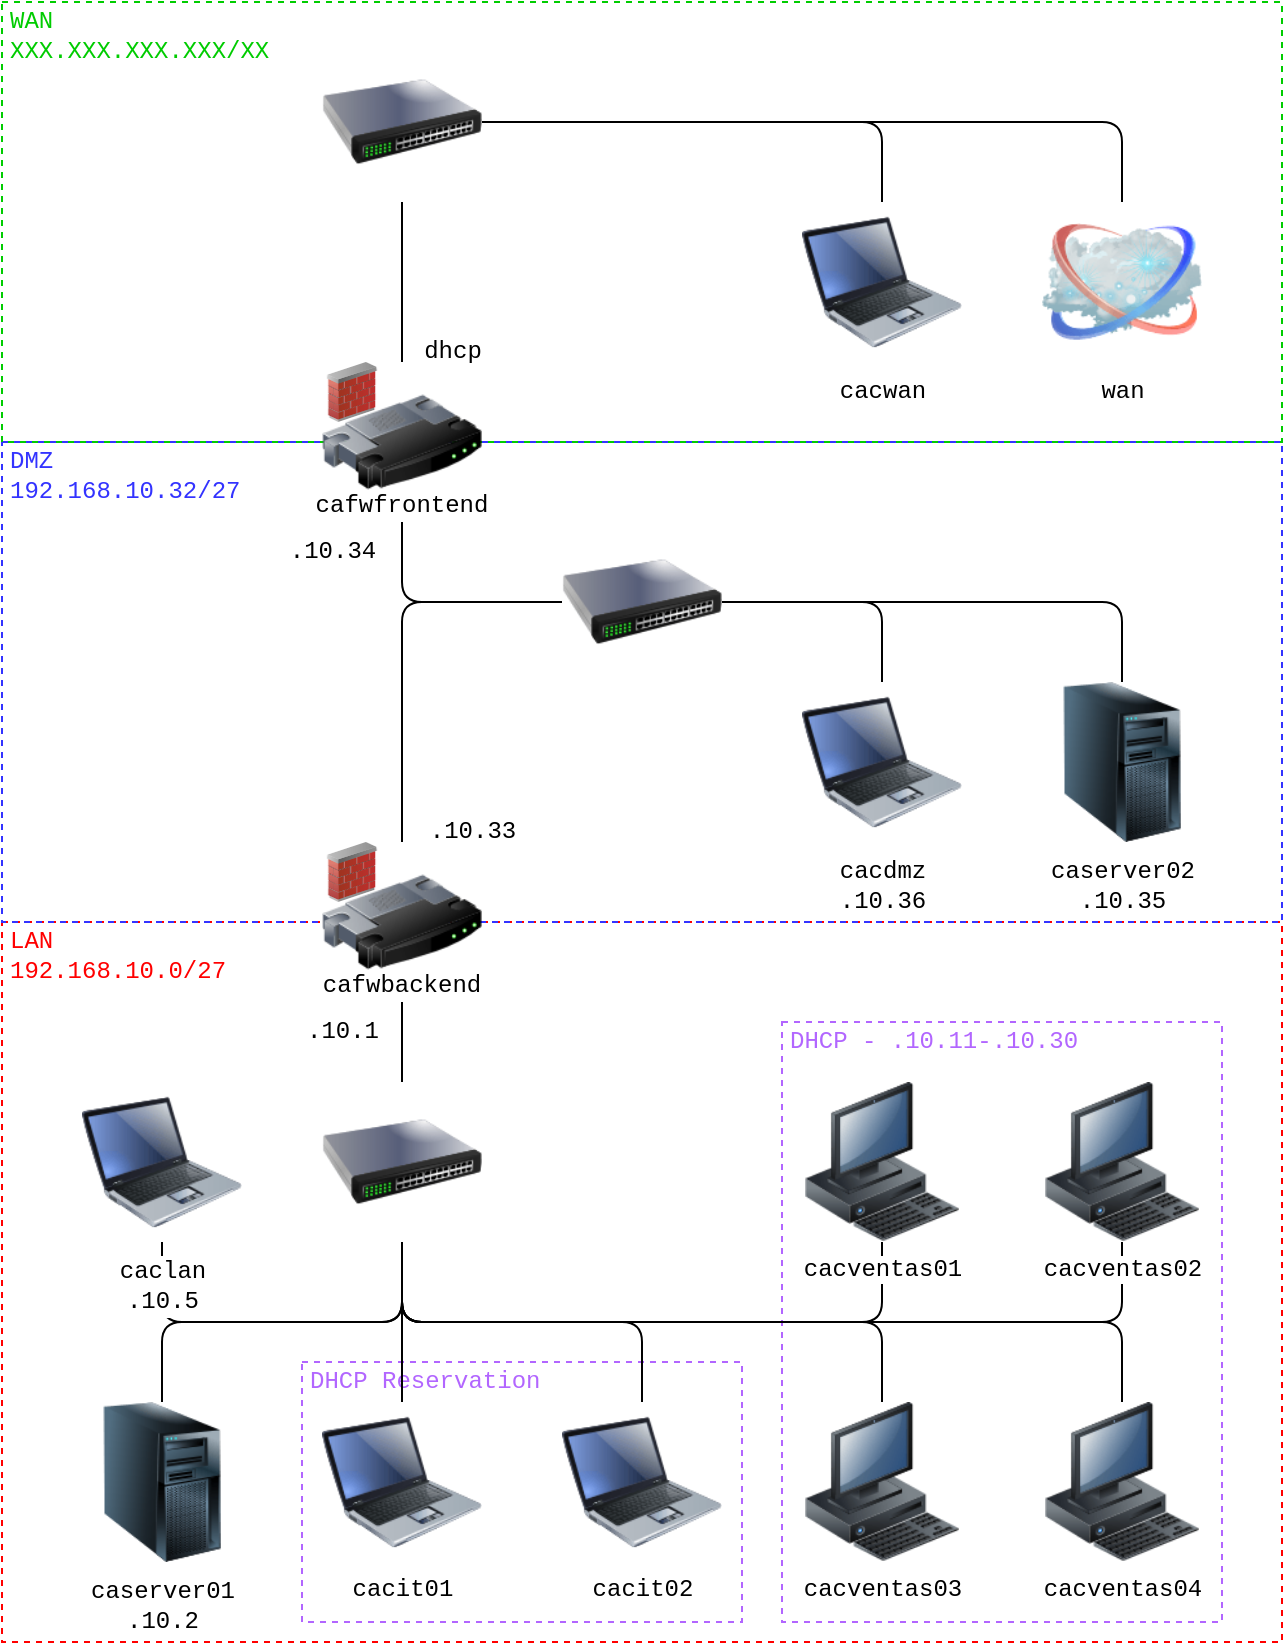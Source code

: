 <mxfile version="21.6.2" type="device">
  <diagram id="33OmDrIaeGSOIB73MbsL" name="Topologia">
    <mxGraphModel dx="1674" dy="781" grid="1" gridSize="10" guides="1" tooltips="1" connect="1" arrows="1" fold="1" page="1" pageScale="1" pageWidth="827" pageHeight="1169" math="0" shadow="0">
      <root>
        <mxCell id="0" />
        <mxCell id="1" parent="0" />
        <mxCell id="o23Nrrs_6emBy7w_cN3G-1" value="&lt;span style=&quot;&quot;&gt;&lt;font color=&quot;#ff0000&quot; face=&quot;Courier New&quot;&gt;LAN&lt;br&gt;192.168.10.0/27&lt;/font&gt;&lt;br&gt;&lt;/span&gt;" style="html=1;fontColor=#FF3333;fontStyle=0;align=left;verticalAlign=top;spacing=0;labelBorderColor=none;fillColor=none;dashed=1;strokeWidth=1;strokeColor=#FF0000;spacingLeft=4;spacingTop=-3;" parent="1" vertex="1">
          <mxGeometry x="80" y="460" width="640" height="360" as="geometry" />
        </mxCell>
        <mxCell id="o23Nrrs_6emBy7w_cN3G-4" value="&lt;font color=&quot;#3333ff&quot; style=&quot;&quot;&gt;&lt;font face=&quot;Courier New&quot;&gt;DMZ&lt;br&gt;192.168.10.32/27&lt;/font&gt;&lt;br&gt;&lt;/font&gt;" style="html=1;fontColor=#FF3333;fontStyle=0;align=left;verticalAlign=top;spacing=0;labelBorderColor=none;fillColor=none;dashed=1;strokeWidth=1;strokeColor=#3333FF;spacingLeft=4;spacingTop=-3;" parent="1" vertex="1">
          <mxGeometry x="80" y="220" width="640" height="240" as="geometry" />
        </mxCell>
        <mxCell id="arEiqzPymut2pV-jFZNy-126" value="&lt;font face=&quot;Courier New&quot; color=&quot;#b266ff&quot;&gt;&lt;span style=&quot;&quot;&gt;DHCP Reservation&lt;/span&gt;&lt;/font&gt;" style="html=1;fontColor=#FF3333;fontStyle=0;align=left;verticalAlign=top;spacing=0;labelBorderColor=none;fillColor=none;dashed=1;strokeWidth=1;strokeColor=#B266FF;spacingLeft=4;spacingTop=-3;" parent="1" vertex="1">
          <mxGeometry x="230" y="680" width="220" height="130" as="geometry" />
        </mxCell>
        <mxCell id="a8zwOk9L44SKZ_68pjwN-44" style="edgeStyle=orthogonalEdgeStyle;rounded=1;orthogonalLoop=1;jettySize=auto;html=1;exitX=0.5;exitY=0;exitDx=0;exitDy=0;endArrow=none;endFill=0;strokeColor=default;elbow=vertical;entryX=0.5;entryY=1;entryDx=0;entryDy=0;strokeWidth=1;fontStyle=0" parent="1" source="a8zwOk9L44SKZ_68pjwN-42" target="a8zwOk9L44SKZ_68pjwN-40" edge="1">
          <mxGeometry relative="1" as="geometry">
            <mxPoint x="170" y="350" as="sourcePoint" />
            <mxPoint x="10" y="310" as="targetPoint" />
            <Array as="points" />
          </mxGeometry>
        </mxCell>
        <mxCell id="TXaRUqyJ7K6isS5sePby-1" value="&lt;span style=&quot;&quot;&gt;&lt;font color=&quot;#b266ff&quot; face=&quot;Courier New&quot;&gt;DHCP - .10.11-.10.30&lt;/font&gt;&lt;br&gt;&lt;/span&gt;" style="html=1;fontColor=#FF3333;fontStyle=0;align=left;verticalAlign=top;spacing=0;labelBorderColor=none;fillColor=none;dashed=1;strokeWidth=1;strokeColor=#B266FF;spacingLeft=4;spacingTop=-3;" parent="1" vertex="1">
          <mxGeometry x="470" y="510" width="220" height="300" as="geometry" />
        </mxCell>
        <mxCell id="o23Nrrs_6emBy7w_cN3G-2" value="&lt;font face=&quot;Courier New&quot; color=&quot;#00cc00&quot; style=&quot;&quot;&gt;WAN&lt;br&gt;XXX.XXX.XXX.XXX/XX&lt;br&gt;&lt;/font&gt;" style="html=1;fontColor=#FF3333;fontStyle=0;align=left;verticalAlign=top;spacing=0;labelBorderColor=none;fillColor=none;dashed=1;strokeWidth=1;strokeColor=#00CC00;spacingLeft=4;spacingTop=-3;" parent="1" vertex="1">
          <mxGeometry x="80" width="640" height="220" as="geometry" />
        </mxCell>
        <mxCell id="a8zwOk9L44SKZ_68pjwN-39" style="edgeStyle=orthogonalEdgeStyle;rounded=1;orthogonalLoop=1;jettySize=auto;html=1;endArrow=none;endFill=0;strokeColor=default;elbow=vertical;entryX=0.5;entryY=0;entryDx=0;entryDy=0;fontStyle=0;exitX=1;exitY=0.5;exitDx=0;exitDy=0;" parent="1" source="5iX69bP8DZIQJmz3BlHw-1" target="a8zwOk9L44SKZ_68pjwN-38" edge="1">
          <mxGeometry relative="1" as="geometry">
            <mxPoint x="280" y="180" as="sourcePoint" />
            <Array as="points" />
          </mxGeometry>
        </mxCell>
        <mxCell id="a8zwOk9L44SKZ_68pjwN-35" value="" style="image;html=1;image=img/lib/clip_art/networking/Switch_128x128.png;strokeColor=#3333FF;labelBorderColor=none;fontStyle=0" parent="1" vertex="1">
          <mxGeometry x="360" y="260" width="80" height="80" as="geometry" />
        </mxCell>
        <mxCell id="a8zwOk9L44SKZ_68pjwN-36" value="&lt;font face=&quot;Courier New&quot;&gt;&lt;span&gt;caserver01&lt;br&gt;&lt;/span&gt;.10.2&lt;br&gt;&lt;/font&gt;" style="image;html=1;image=img/lib/clip_art/computers/Server_Tower_128x128.png;strokeColor=#3333FF;fontStyle=0" parent="1" vertex="1">
          <mxGeometry x="120" y="700" width="80" height="80" as="geometry" />
        </mxCell>
        <mxCell id="a8zwOk9L44SKZ_68pjwN-37" value="&lt;font face=&quot;Courier New&quot;&gt;&lt;span&gt;caserver02&lt;/span&gt;&lt;br&gt;.10.35&lt;br&gt;&lt;/font&gt;" style="image;html=1;image=img/lib/clip_art/computers/Server_Tower_128x128.png;strokeColor=#3333FF;fontStyle=0" parent="1" vertex="1">
          <mxGeometry x="600" y="340" width="80" height="80" as="geometry" />
        </mxCell>
        <mxCell id="a8zwOk9L44SKZ_68pjwN-38" value="&lt;font face=&quot;Courier New&quot;&gt;wan&lt;/font&gt;" style="image;html=1;image=img/lib/clip_art/networking/Cloud_128x128.png;strokeColor=#3333FF;fontStyle=0" parent="1" vertex="1">
          <mxGeometry x="600" y="100" width="80" height="80" as="geometry" />
        </mxCell>
        <mxCell id="a8zwOk9L44SKZ_68pjwN-42" value="&lt;span&gt;cacit01&lt;/span&gt;" style="image;html=1;image=img/lib/clip_art/computers/Laptop_128x128.png;strokeColor=#3333FF;fontFamily=Courier New;fontStyle=0" parent="1" vertex="1">
          <mxGeometry x="240" y="700" width="80" height="80" as="geometry" />
        </mxCell>
        <mxCell id="a8zwOk9L44SKZ_68pjwN-43" value="&lt;span&gt;cacit02&lt;/span&gt;" style="image;html=1;image=img/lib/clip_art/computers/Laptop_128x128.png;strokeColor=#3333FF;fontFamily=Courier New;fontStyle=0" parent="1" vertex="1">
          <mxGeometry x="360" y="700" width="80" height="80" as="geometry" />
        </mxCell>
        <mxCell id="a8zwOk9L44SKZ_68pjwN-45" style="edgeStyle=orthogonalEdgeStyle;rounded=1;orthogonalLoop=1;jettySize=auto;html=1;exitX=0.5;exitY=0;exitDx=0;exitDy=0;endArrow=none;endFill=0;strokeColor=default;elbow=vertical;entryX=0.5;entryY=1;entryDx=0;entryDy=0;strokeWidth=1;fontStyle=0" parent="1" source="a8zwOk9L44SKZ_68pjwN-43" target="a8zwOk9L44SKZ_68pjwN-40" edge="1">
          <mxGeometry relative="1" as="geometry">
            <mxPoint x="-30" y="750" as="sourcePoint" />
            <mxPoint x="290" y="590" as="targetPoint" />
            <Array as="points" />
          </mxGeometry>
        </mxCell>
        <mxCell id="a8zwOk9L44SKZ_68pjwN-46" style="edgeStyle=orthogonalEdgeStyle;rounded=1;orthogonalLoop=1;jettySize=auto;html=1;exitX=0.5;exitY=1;exitDx=0;exitDy=0;endArrow=none;endFill=0;strokeColor=default;elbow=vertical;entryX=0.5;entryY=0;entryDx=0;entryDy=0;strokeWidth=1;fontStyle=0" parent="1" source="a8zwOk9L44SKZ_68pjwN-40" target="a8zwOk9L44SKZ_68pjwN-36" edge="1">
          <mxGeometry relative="1" as="geometry">
            <mxPoint x="170" y="350" as="sourcePoint" />
            <mxPoint x="10" y="310" as="targetPoint" />
            <Array as="points" />
          </mxGeometry>
        </mxCell>
        <mxCell id="a8zwOk9L44SKZ_68pjwN-48" style="edgeStyle=orthogonalEdgeStyle;rounded=1;orthogonalLoop=1;jettySize=auto;html=1;exitX=0.5;exitY=0;exitDx=0;exitDy=0;endArrow=none;endFill=0;strokeColor=default;elbow=vertical;entryX=0.5;entryY=1;entryDx=0;entryDy=0;fontStyle=0" parent="1" source="a8zwOk9L44SKZ_68pjwN-40" edge="1">
          <mxGeometry relative="1" as="geometry">
            <mxPoint x="930" y="90" as="sourcePoint" />
            <mxPoint x="280" y="500" as="targetPoint" />
            <Array as="points" />
          </mxGeometry>
        </mxCell>
        <mxCell id="a8zwOk9L44SKZ_68pjwN-49" style="edgeStyle=orthogonalEdgeStyle;rounded=1;orthogonalLoop=1;jettySize=auto;html=1;endArrow=none;endFill=0;strokeColor=default;elbow=vertical;entryX=0;entryY=0.5;entryDx=0;entryDy=0;fontStyle=0;exitX=0.5;exitY=1;exitDx=0;exitDy=0;" parent="1" source="yhOIqpPcjkazi2Z7zuX--2" target="a8zwOk9L44SKZ_68pjwN-35" edge="1">
          <mxGeometry relative="1" as="geometry">
            <mxPoint x="280" y="260" as="sourcePoint" />
            <mxPoint x="770" y="50" as="targetPoint" />
            <Array as="points" />
          </mxGeometry>
        </mxCell>
        <mxCell id="a8zwOk9L44SKZ_68pjwN-50" style="edgeStyle=orthogonalEdgeStyle;rounded=1;orthogonalLoop=1;jettySize=auto;html=1;exitX=0.5;exitY=0;exitDx=0;exitDy=0;endArrow=none;endFill=0;strokeColor=default;elbow=vertical;entryX=0;entryY=0.5;entryDx=0;entryDy=0;startArrow=none;fontStyle=0" parent="1" source="bo6uI4muf2ykNfwtQREq-3" target="a8zwOk9L44SKZ_68pjwN-35" edge="1">
          <mxGeometry relative="1" as="geometry">
            <mxPoint x="280" y="420" as="sourcePoint" />
            <mxPoint x="330" y="270" as="targetPoint" />
            <Array as="points" />
          </mxGeometry>
        </mxCell>
        <mxCell id="a8zwOk9L44SKZ_68pjwN-51" style="edgeStyle=orthogonalEdgeStyle;rounded=1;orthogonalLoop=1;jettySize=auto;html=1;exitX=1;exitY=0.5;exitDx=0;exitDy=0;endArrow=none;endFill=0;strokeColor=default;elbow=vertical;entryX=0.5;entryY=0;entryDx=0;entryDy=0;fontStyle=0" parent="1" source="a8zwOk9L44SKZ_68pjwN-35" target="a8zwOk9L44SKZ_68pjwN-37" edge="1">
          <mxGeometry relative="1" as="geometry">
            <mxPoint x="290" y="110" as="sourcePoint" />
            <mxPoint x="770" y="50" as="targetPoint" />
            <Array as="points" />
          </mxGeometry>
        </mxCell>
        <mxCell id="a8zwOk9L44SKZ_68pjwN-52" value="&lt;font face=&quot;Courier New&quot;&gt;&lt;span&gt;cacdmz&lt;/span&gt;&lt;br&gt;.10.36&lt;br&gt;&lt;/font&gt;" style="image;html=1;image=img/lib/clip_art/computers/Laptop_128x128.png;strokeColor=#3333FF;fontStyle=0" parent="1" vertex="1">
          <mxGeometry x="480" y="340" width="80" height="80" as="geometry" />
        </mxCell>
        <mxCell id="a8zwOk9L44SKZ_68pjwN-53" style="edgeStyle=orthogonalEdgeStyle;rounded=1;orthogonalLoop=1;jettySize=auto;html=1;exitX=1;exitY=0.5;exitDx=0;exitDy=0;endArrow=none;endFill=0;strokeColor=default;elbow=vertical;entryX=0.5;entryY=0;entryDx=0;entryDy=0;fontStyle=0" parent="1" source="a8zwOk9L44SKZ_68pjwN-35" target="a8zwOk9L44SKZ_68pjwN-52" edge="1">
          <mxGeometry relative="1" as="geometry">
            <mxPoint x="410" y="270" as="sourcePoint" />
            <mxPoint x="820" y="290" as="targetPoint" />
            <Array as="points">
              <mxPoint x="520" y="300" />
            </Array>
          </mxGeometry>
        </mxCell>
        <mxCell id="a8zwOk9L44SKZ_68pjwN-40" value="" style="image;html=1;image=img/lib/clip_art/networking/Switch_128x128.png;strokeColor=#3333FF;fontFamily=Courier New;fontStyle=0" parent="1" vertex="1">
          <mxGeometry x="240" y="540" width="80" height="80" as="geometry" />
        </mxCell>
        <mxCell id="o23Nrrs_6emBy7w_cN3G-14" style="edgeStyle=orthogonalEdgeStyle;rounded=1;orthogonalLoop=1;jettySize=auto;html=1;exitX=0.5;exitY=1;exitDx=0;exitDy=0;endArrow=none;endFill=0;strokeColor=default;elbow=vertical;entryX=0.5;entryY=1;entryDx=0;entryDy=0;strokeWidth=1;fontStyle=0" parent="1" source="o23Nrrs_6emBy7w_cN3G-13" target="a8zwOk9L44SKZ_68pjwN-40" edge="1">
          <mxGeometry relative="1" as="geometry">
            <mxPoint x="410" y="710" as="sourcePoint" />
            <mxPoint x="290" y="630" as="targetPoint" />
            <Array as="points">
              <mxPoint x="520" y="660" />
              <mxPoint x="280" y="660" />
            </Array>
          </mxGeometry>
        </mxCell>
        <mxCell id="o23Nrrs_6emBy7w_cN3G-13" value="&lt;span&gt;cacventas01&lt;/span&gt;" style="image;html=1;image=img/lib/clip_art/computers/Workstation_128x128.png;strokeColor=#3333FF;fontFamily=Courier New;fontStyle=0" parent="1" vertex="1">
          <mxGeometry x="480" y="540" width="80" height="80" as="geometry" />
        </mxCell>
        <mxCell id="arEiqzPymut2pV-jFZNy-123" style="edgeStyle=orthogonalEdgeStyle;rounded=1;orthogonalLoop=1;jettySize=auto;html=1;endArrow=none;endFill=0;strokeColor=default;elbow=vertical;entryX=0.5;entryY=1;entryDx=0;entryDy=0;strokeWidth=1;exitX=0.5;exitY=0;exitDx=0;exitDy=0;fontStyle=0" parent="1" source="a8zwOk9L44SKZ_68pjwN-61" target="a8zwOk9L44SKZ_68pjwN-40" edge="1">
          <mxGeometry relative="1" as="geometry">
            <mxPoint x="530" y="630" as="sourcePoint" />
            <mxPoint x="290" y="630" as="targetPoint" />
            <Array as="points" />
          </mxGeometry>
        </mxCell>
        <mxCell id="arEiqzPymut2pV-jFZNy-124" style="edgeStyle=orthogonalEdgeStyle;rounded=1;orthogonalLoop=1;jettySize=auto;html=1;exitX=0.5;exitY=1;exitDx=0;exitDy=0;endArrow=none;endFill=0;strokeColor=default;elbow=vertical;entryX=0.5;entryY=1;entryDx=0;entryDy=0;strokeWidth=1;fontStyle=0" parent="1" source="o23Nrrs_6emBy7w_cN3G-15" target="a8zwOk9L44SKZ_68pjwN-40" edge="1">
          <mxGeometry relative="1" as="geometry">
            <mxPoint x="540" y="640" as="sourcePoint" />
            <mxPoint x="300" y="640" as="targetPoint" />
            <Array as="points">
              <mxPoint x="640" y="660" />
              <mxPoint x="280" y="660" />
            </Array>
          </mxGeometry>
        </mxCell>
        <mxCell id="arEiqzPymut2pV-jFZNy-125" style="edgeStyle=orthogonalEdgeStyle;rounded=1;orthogonalLoop=1;jettySize=auto;html=1;exitX=0.5;exitY=0;exitDx=0;exitDy=0;endArrow=none;endFill=0;strokeColor=default;elbow=vertical;entryX=0.5;entryY=1;entryDx=0;entryDy=0;strokeWidth=1;fontStyle=0" parent="1" source="a8zwOk9L44SKZ_68pjwN-62" target="a8zwOk9L44SKZ_68pjwN-40" edge="1">
          <mxGeometry relative="1" as="geometry">
            <mxPoint x="550" y="650" as="sourcePoint" />
            <mxPoint x="310" y="650" as="targetPoint" />
            <Array as="points">
              <mxPoint x="640" y="660" />
              <mxPoint x="280" y="660" />
            </Array>
          </mxGeometry>
        </mxCell>
        <mxCell id="o23Nrrs_6emBy7w_cN3G-15" value="&lt;span&gt;cacventas02&lt;/span&gt;" style="image;html=1;image=img/lib/clip_art/computers/Workstation_128x128.png;strokeColor=#3333FF;fontFamily=Courier New;fontStyle=0" parent="1" vertex="1">
          <mxGeometry x="600" y="540" width="80" height="80" as="geometry" />
        </mxCell>
        <mxCell id="a8zwOk9L44SKZ_68pjwN-61" value="&lt;span&gt;cacventas03&lt;/span&gt;" style="image;html=1;image=img/lib/clip_art/computers/Workstation_128x128.png;strokeColor=#3333FF;fontFamily=Courier New;fontStyle=0" parent="1" vertex="1">
          <mxGeometry x="480" y="700" width="80" height="80" as="geometry" />
        </mxCell>
        <mxCell id="a8zwOk9L44SKZ_68pjwN-62" value="&lt;span&gt;cacventas04&lt;/span&gt;" style="image;html=1;image=img/lib/clip_art/computers/Workstation_128x128.png;strokeColor=#3333FF;fontFamily=Courier New;fontStyle=0" parent="1" vertex="1">
          <mxGeometry x="600" y="700" width="80" height="80" as="geometry" />
        </mxCell>
        <mxCell id="a1GQxm2-zjip5O00yzW4-6" value="&lt;font style=&quot;font-size: 12px;&quot; color=&quot;#000000&quot;&gt;.10.1&lt;/font&gt;" style="text;html=1;align=center;verticalAlign=middle;resizable=0;points=[];autosize=1;strokeColor=none;fillColor=none;fontColor=#B266FF;fontFamily=Courier New;fontStyle=0" parent="1" vertex="1">
          <mxGeometry x="220" y="500" width="60" height="30" as="geometry" />
        </mxCell>
        <mxCell id="a1GQxm2-zjip5O00yzW4-7" value="&lt;font style=&quot;font-size: 12px;&quot; color=&quot;#000000&quot;&gt;.10.34&lt;/font&gt;" style="text;html=1;align=center;verticalAlign=middle;resizable=0;points=[];autosize=1;strokeColor=none;fillColor=none;fontColor=#B266FF;fontFamily=Courier New;fontStyle=0" parent="1" vertex="1">
          <mxGeometry x="210" y="260" width="70" height="30" as="geometry" />
        </mxCell>
        <mxCell id="TXaRUqyJ7K6isS5sePby-6" value="&lt;font style=&quot;font-size: 12px;&quot; color=&quot;#000000&quot;&gt;.10.33&lt;/font&gt;" style="text;html=1;align=center;verticalAlign=middle;resizable=0;points=[];autosize=1;strokeColor=none;fillColor=none;fontColor=#B266FF;fontFamily=Courier New;fontStyle=0" parent="1" vertex="1">
          <mxGeometry x="280" y="400" width="70" height="30" as="geometry" />
        </mxCell>
        <mxCell id="bo6uI4muf2ykNfwtQREq-2" value="cafwbackend" style="group;verticalAlign=bottom;fontFamily=Courier New;labelBackgroundColor=default;fontStyle=0" parent="1" vertex="1" connectable="0">
          <mxGeometry x="240" y="420" width="80" height="80" as="geometry" />
        </mxCell>
        <mxCell id="bo6uI4muf2ykNfwtQREq-3" value="" style="image;html=1;image=img/lib/clip_art/networking/Router_128x128.png;strokeColor=#3333FF;fontStyle=0" parent="bo6uI4muf2ykNfwtQREq-2" vertex="1">
          <mxGeometry width="80" height="80" as="geometry" />
        </mxCell>
        <mxCell id="bo6uI4muf2ykNfwtQREq-4" value="" style="image;html=1;image=img/lib/clip_art/networking/Firewall_02_128x128.png;strokeColor=#3333FF;fontStyle=0" parent="bo6uI4muf2ykNfwtQREq-2" vertex="1">
          <mxGeometry width="30" height="30" as="geometry" />
        </mxCell>
        <mxCell id="a1GQxm2-zjip5O00yzW4-8" value="&lt;font style=&quot;font-size: 12px;&quot; color=&quot;#000000&quot;&gt;dhcp&lt;/font&gt;" style="text;html=1;align=center;verticalAlign=middle;resizable=0;points=[];autosize=1;strokeColor=none;fillColor=none;fontColor=#B266FF;fontFamily=Courier New;fontStyle=0" parent="1" vertex="1">
          <mxGeometry x="280" y="160" width="50" height="30" as="geometry" />
        </mxCell>
        <mxCell id="yhOIqpPcjkazi2Z7zuX--1" value="cafwfrontend" style="group;verticalAlign=bottom;fontFamily=Courier New;labelBackgroundColor=default;fontStyle=0" parent="1" vertex="1" connectable="0">
          <mxGeometry x="240" y="180" width="80" height="80" as="geometry" />
        </mxCell>
        <mxCell id="yhOIqpPcjkazi2Z7zuX--2" value="" style="image;html=1;image=img/lib/clip_art/networking/Router_128x128.png;strokeColor=#3333FF;fontStyle=0" parent="yhOIqpPcjkazi2Z7zuX--1" vertex="1">
          <mxGeometry width="80" height="80" as="geometry" />
        </mxCell>
        <mxCell id="yhOIqpPcjkazi2Z7zuX--3" value="" style="image;html=1;image=img/lib/clip_art/networking/Firewall_02_128x128.png;strokeColor=#3333FF;fontStyle=0" parent="yhOIqpPcjkazi2Z7zuX--1" vertex="1">
          <mxGeometry width="30" height="30" as="geometry" />
        </mxCell>
        <mxCell id="qa0n64Ku9Bl4njJ6WHnX-2" style="edgeStyle=orthogonalEdgeStyle;rounded=1;orthogonalLoop=1;jettySize=auto;html=1;endArrow=none;endFill=0;strokeColor=default;elbow=vertical;entryX=0.5;entryY=1;entryDx=0;entryDy=0;strokeWidth=1;fontStyle=0" parent="1" source="qa0n64Ku9Bl4njJ6WHnX-1" target="a8zwOk9L44SKZ_68pjwN-40" edge="1">
          <mxGeometry relative="1" as="geometry">
            <mxPoint x="530" y="630" as="sourcePoint" />
            <mxPoint x="290" y="630" as="targetPoint" />
            <Array as="points">
              <mxPoint x="160" y="660" />
              <mxPoint x="280" y="660" />
            </Array>
          </mxGeometry>
        </mxCell>
        <mxCell id="qa0n64Ku9Bl4njJ6WHnX-1" value="&lt;font face=&quot;Courier New&quot;&gt;&lt;span&gt;caclan&lt;br&gt;&lt;/span&gt;.10.5&lt;br&gt;&lt;/font&gt;" style="image;html=1;image=img/lib/clip_art/computers/Laptop_128x128.png;strokeColor=#3333FF;fontStyle=0" parent="1" vertex="1">
          <mxGeometry x="120" y="540" width="80" height="80" as="geometry" />
        </mxCell>
        <mxCell id="5iX69bP8DZIQJmz3BlHw-2" value="" style="edgeStyle=orthogonalEdgeStyle;rounded=1;orthogonalLoop=1;jettySize=auto;html=1;endArrow=none;endFill=0;strokeColor=default;elbow=vertical;fontStyle=0;exitX=0.5;exitY=0;exitDx=0;exitDy=0;" edge="1" parent="1" source="yhOIqpPcjkazi2Z7zuX--2" target="5iX69bP8DZIQJmz3BlHw-1">
          <mxGeometry relative="1" as="geometry">
            <mxPoint x="280" y="180" as="sourcePoint" />
            <Array as="points" />
            <mxPoint x="550" y="100" as="targetPoint" />
          </mxGeometry>
        </mxCell>
        <mxCell id="5iX69bP8DZIQJmz3BlHw-1" value="" style="image;html=1;image=img/lib/clip_art/networking/Switch_128x128.png;strokeColor=#3333FF;labelBorderColor=none;fontStyle=0" vertex="1" parent="1">
          <mxGeometry x="240" y="20" width="80" height="80" as="geometry" />
        </mxCell>
        <mxCell id="5iX69bP8DZIQJmz3BlHw-4" value="&lt;font face=&quot;Courier New&quot;&gt;&lt;span&gt;cacwan&lt;/span&gt;&lt;br&gt;&lt;/font&gt;" style="image;html=1;image=img/lib/clip_art/computers/Laptop_128x128.png;strokeColor=#3333FF;fontStyle=0" vertex="1" parent="1">
          <mxGeometry x="480" y="100" width="80" height="80" as="geometry" />
        </mxCell>
        <mxCell id="5iX69bP8DZIQJmz3BlHw-6" style="edgeStyle=orthogonalEdgeStyle;rounded=1;orthogonalLoop=1;jettySize=auto;html=1;endArrow=none;endFill=0;strokeColor=default;elbow=vertical;entryX=0.5;entryY=0;entryDx=0;entryDy=0;fontStyle=0;exitX=1;exitY=0.5;exitDx=0;exitDy=0;" edge="1" parent="1" source="5iX69bP8DZIQJmz3BlHw-1" target="5iX69bP8DZIQJmz3BlHw-4">
          <mxGeometry relative="1" as="geometry">
            <mxPoint x="330" y="70" as="sourcePoint" />
            <Array as="points" />
            <mxPoint x="650" y="90" as="targetPoint" />
          </mxGeometry>
        </mxCell>
      </root>
    </mxGraphModel>
  </diagram>
</mxfile>
